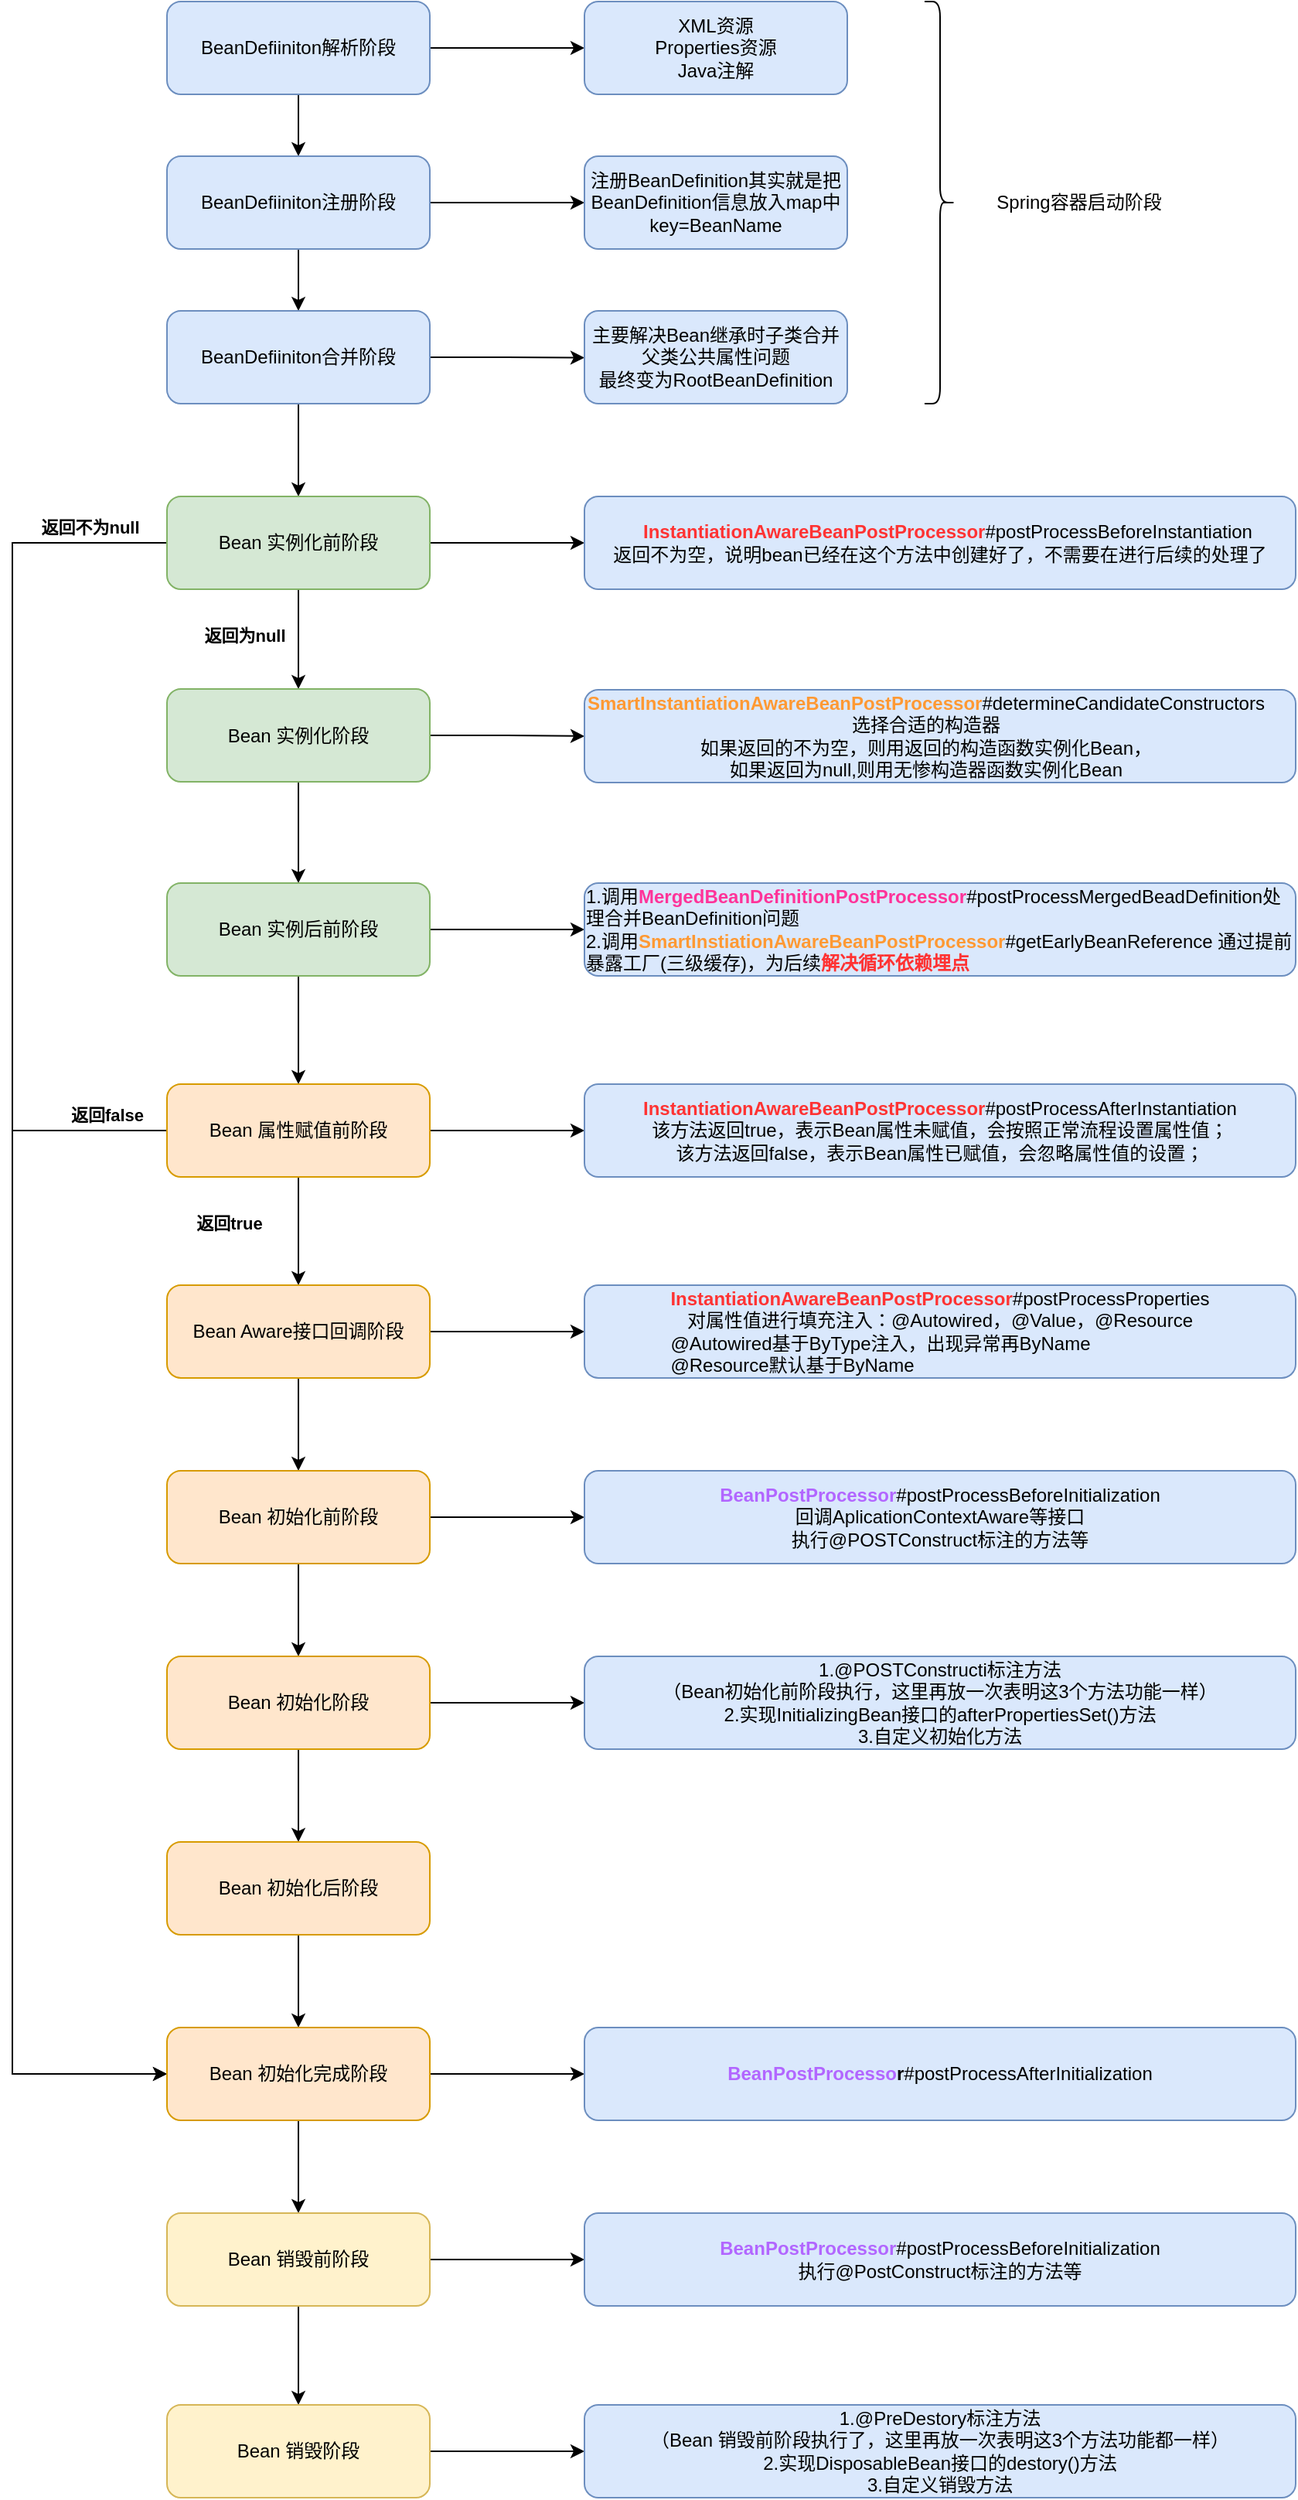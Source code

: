<mxfile version="20.8.23" type="github">
  <diagram id="OlfqImsbNMb45H6n4PX8" name="第 1 页">
    <mxGraphModel dx="1195" dy="637" grid="1" gridSize="10" guides="1" tooltips="1" connect="1" arrows="1" fold="1" page="1" pageScale="1" pageWidth="827" pageHeight="1169" math="0" shadow="0">
      <root>
        <mxCell id="0" />
        <mxCell id="1" parent="0" />
        <mxCell id="ik_k4gAjeatmCQZmZOk4-6" style="edgeStyle=orthogonalEdgeStyle;rounded=0;orthogonalLoop=1;jettySize=auto;html=1;exitX=0.5;exitY=1;exitDx=0;exitDy=0;entryX=0.5;entryY=0;entryDx=0;entryDy=0;" parent="1" source="ik_k4gAjeatmCQZmZOk4-1" target="ik_k4gAjeatmCQZmZOk4-4" edge="1">
          <mxGeometry relative="1" as="geometry" />
        </mxCell>
        <mxCell id="ik_k4gAjeatmCQZmZOk4-8" style="edgeStyle=orthogonalEdgeStyle;rounded=0;orthogonalLoop=1;jettySize=auto;html=1;exitX=1;exitY=0.5;exitDx=0;exitDy=0;entryX=0;entryY=0.5;entryDx=0;entryDy=0;" parent="1" source="ik_k4gAjeatmCQZmZOk4-1" target="ik_k4gAjeatmCQZmZOk4-7" edge="1">
          <mxGeometry relative="1" as="geometry" />
        </mxCell>
        <mxCell id="ik_k4gAjeatmCQZmZOk4-1" value="BeanDefiiniton解析阶段" style="rounded=1;whiteSpace=wrap;html=1;fontStyle=0;fillColor=#dae8fc;strokeColor=#6c8ebf;" parent="1" vertex="1">
          <mxGeometry x="150" y="140" width="170" height="60" as="geometry" />
        </mxCell>
        <mxCell id="ik_k4gAjeatmCQZmZOk4-10" style="edgeStyle=orthogonalEdgeStyle;rounded=0;orthogonalLoop=1;jettySize=auto;html=1;exitX=1;exitY=0.5;exitDx=0;exitDy=0;entryX=0;entryY=0.5;entryDx=0;entryDy=0;" parent="1" source="ik_k4gAjeatmCQZmZOk4-4" target="ik_k4gAjeatmCQZmZOk4-9" edge="1">
          <mxGeometry relative="1" as="geometry" />
        </mxCell>
        <mxCell id="ik_k4gAjeatmCQZmZOk4-12" style="edgeStyle=orthogonalEdgeStyle;rounded=0;orthogonalLoop=1;jettySize=auto;html=1;exitX=0.5;exitY=1;exitDx=0;exitDy=0;entryX=0.5;entryY=0;entryDx=0;entryDy=0;" parent="1" source="ik_k4gAjeatmCQZmZOk4-4" target="ik_k4gAjeatmCQZmZOk4-11" edge="1">
          <mxGeometry relative="1" as="geometry" />
        </mxCell>
        <mxCell id="ik_k4gAjeatmCQZmZOk4-4" value="BeanDefiiniton注册阶段" style="rounded=1;whiteSpace=wrap;html=1;fontStyle=0;fillColor=#dae8fc;strokeColor=#6c8ebf;" parent="1" vertex="1">
          <mxGeometry x="150" y="240" width="170" height="60" as="geometry" />
        </mxCell>
        <mxCell id="ik_k4gAjeatmCQZmZOk4-7" value="XML资源&lt;br&gt;Properties资源&lt;br&gt;Java注解" style="rounded=1;whiteSpace=wrap;html=1;fontStyle=0;fillColor=#dae8fc;strokeColor=#6c8ebf;" parent="1" vertex="1">
          <mxGeometry x="420" y="140" width="170" height="60" as="geometry" />
        </mxCell>
        <mxCell id="ik_k4gAjeatmCQZmZOk4-9" value="&lt;br&gt;注册BeanDefinition其实就是把 BeanDefinition信息放入map中&lt;br&gt;key=BeanName&lt;br style=&quot;border-color: var(--border-color);&quot;&gt;&lt;span style=&quot;border-color: var(--border-color); color: rgba(0, 0, 0, 0); font-family: monospace; font-size: 0px; text-align: start;&quot;&gt;%3CmxGraphModel%3E%3Croot%3E%3CmxCell%20id%3D%220%22%2F%3E%3CmxCell%20id%3D%221%22%20parent%3D%220%22%2F%3E%3CmxCell%20id%3D%222%22%20value%3D%22XML%E8%B5%84%E6%BA%90%26lt%3Bbr%26gt%3BProperties%E8%B5%84%E6%BA%90%26lt%3Bbr%26gt%3BJava%E6%B3%A8%E8%A7%A3%22%20style%3D%22rounded%3D1%3BwhiteSpace%3Dwrap%3Bhtml%3D1%3BfontStyle%3D0%22%20vertex%3D%221%22%20parent%3D%221%22%3E%3CmxGeometry%20x%3D%22420%22%20y%3D%22140%22%20width%3D%22170%22%20height%3D%2260%22%20as%3D%22geometry%22%2F%3E%3C%2FmxCell%3E%3C%2Froot%3E%3C%2FmxGraphModel%3E&lt;br style=&quot;border-color: var(--border-color);&quot;&gt;&lt;/span&gt;" style="rounded=1;whiteSpace=wrap;html=1;fontStyle=0;fillColor=#dae8fc;strokeColor=#6c8ebf;" parent="1" vertex="1">
          <mxGeometry x="420" y="240" width="170" height="60" as="geometry" />
        </mxCell>
        <mxCell id="ik_k4gAjeatmCQZmZOk4-13" style="edgeStyle=orthogonalEdgeStyle;rounded=0;orthogonalLoop=1;jettySize=auto;html=1;exitX=1;exitY=0.5;exitDx=0;exitDy=0;" parent="1" source="ik_k4gAjeatmCQZmZOk4-11" edge="1">
          <mxGeometry relative="1" as="geometry">
            <mxPoint x="420" y="370.286" as="targetPoint" />
          </mxGeometry>
        </mxCell>
        <mxCell id="ik_k4gAjeatmCQZmZOk4-18" style="edgeStyle=orthogonalEdgeStyle;rounded=0;orthogonalLoop=1;jettySize=auto;html=1;exitX=0.5;exitY=1;exitDx=0;exitDy=0;entryX=0.5;entryY=0;entryDx=0;entryDy=0;" parent="1" source="ik_k4gAjeatmCQZmZOk4-11" target="ik_k4gAjeatmCQZmZOk4-17" edge="1">
          <mxGeometry relative="1" as="geometry" />
        </mxCell>
        <mxCell id="ik_k4gAjeatmCQZmZOk4-11" value="BeanDefiiniton合并阶段" style="rounded=1;whiteSpace=wrap;html=1;fontStyle=0;fillColor=#dae8fc;strokeColor=#6c8ebf;" parent="1" vertex="1">
          <mxGeometry x="150" y="340" width="170" height="60" as="geometry" />
        </mxCell>
        <mxCell id="ik_k4gAjeatmCQZmZOk4-14" value="&lt;br&gt;主要解决Bean继承时子类合并父类公共属性问题&lt;br&gt;最终变为RootBeanDefinition&lt;br style=&quot;border-color: var(--border-color);&quot;&gt;&lt;span style=&quot;border-color: var(--border-color); color: rgba(0, 0, 0, 0); font-family: monospace; font-size: 0px; text-align: start;&quot;&gt;%3CmxGraphModel%3E%3Croot%3E%3CmxCell%20id%3D%220%22%2F%3E%3CmxCell%20id%3D%221%22%20parent%3D%220%22%2F%3E%3CmxCell%20id%3D%222%22%20value%3D%22XML%E8%B5%84%E6%BA%90%26lt%3Bbr%26gt%3BProperties%E8%B5%84%E6%BA%90%26lt%3Bbr%26gt%3BJava%E6%B3%A8%E8%A7%A3%22%20style%3D%22rounded%3D1%3BwhiteSpace%3Dwrap%3Bhtml%3D1%3BfontStyle%3D0%22%20vertex%3D%221%22%20parent%3D%221%22%3E%3CmxGeometry%20x%3D%22420%22%20y%3D%22140%22%20width%3D%22170%22%20height%3D%2260%22%20as%3D%22geometry%22%2F%3E%3C%2FmxCell%3E%3C%2Froot%3E%3C%2FmxGraphModel%3E&lt;br style=&quot;border-color: var(--border-color);&quot;&gt;&lt;/span&gt;" style="rounded=1;whiteSpace=wrap;html=1;fontStyle=0;fillColor=#dae8fc;strokeColor=#6c8ebf;" parent="1" vertex="1">
          <mxGeometry x="420" y="340" width="170" height="60" as="geometry" />
        </mxCell>
        <mxCell id="ik_k4gAjeatmCQZmZOk4-15" value="" style="shape=curlyBracket;whiteSpace=wrap;html=1;rounded=1;flipH=1;labelPosition=right;verticalLabelPosition=middle;align=left;verticalAlign=middle;" parent="1" vertex="1">
          <mxGeometry x="640" y="140" width="20" height="260" as="geometry" />
        </mxCell>
        <mxCell id="ik_k4gAjeatmCQZmZOk4-16" value="Spring容器启动阶段" style="text;html=1;strokeColor=none;fillColor=none;align=center;verticalAlign=middle;whiteSpace=wrap;rounded=0;" parent="1" vertex="1">
          <mxGeometry x="680" y="255" width="120" height="30" as="geometry" />
        </mxCell>
        <mxCell id="ik_k4gAjeatmCQZmZOk4-20" style="edgeStyle=orthogonalEdgeStyle;rounded=0;orthogonalLoop=1;jettySize=auto;html=1;exitX=1;exitY=0.5;exitDx=0;exitDy=0;entryX=0;entryY=0.5;entryDx=0;entryDy=0;" parent="1" source="ik_k4gAjeatmCQZmZOk4-17" target="ik_k4gAjeatmCQZmZOk4-19" edge="1">
          <mxGeometry relative="1" as="geometry" />
        </mxCell>
        <mxCell id="ik_k4gAjeatmCQZmZOk4-23" value="返回为null" style="edgeStyle=orthogonalEdgeStyle;rounded=0;orthogonalLoop=1;jettySize=auto;html=1;exitX=0.5;exitY=1;exitDx=0;exitDy=0;entryX=0.5;entryY=0;entryDx=0;entryDy=0;fontStyle=1" parent="1" source="ik_k4gAjeatmCQZmZOk4-17" target="ik_k4gAjeatmCQZmZOk4-22" edge="1">
          <mxGeometry x="-0.07" y="-35" relative="1" as="geometry">
            <mxPoint as="offset" />
          </mxGeometry>
        </mxCell>
        <mxCell id="ik_k4gAjeatmCQZmZOk4-71" style="edgeStyle=orthogonalEdgeStyle;rounded=0;orthogonalLoop=1;jettySize=auto;html=1;exitX=0;exitY=0.5;exitDx=0;exitDy=0;entryX=0;entryY=0.5;entryDx=0;entryDy=0;" parent="1" source="ik_k4gAjeatmCQZmZOk4-17" target="ik_k4gAjeatmCQZmZOk4-58" edge="1">
          <mxGeometry relative="1" as="geometry">
            <mxPoint x="70" y="770" as="targetPoint" />
            <Array as="points">
              <mxPoint x="50" y="490" />
              <mxPoint x="50" y="1480" />
            </Array>
          </mxGeometry>
        </mxCell>
        <mxCell id="ik_k4gAjeatmCQZmZOk4-74" value="返回不为null" style="edgeLabel;html=1;align=center;verticalAlign=middle;resizable=0;points=[];fontStyle=1" parent="ik_k4gAjeatmCQZmZOk4-71" vertex="1" connectable="0">
          <mxGeometry x="-0.896" y="-2" relative="1" as="geometry">
            <mxPoint x="12" y="-8" as="offset" />
          </mxGeometry>
        </mxCell>
        <mxCell id="ik_k4gAjeatmCQZmZOk4-17" value="Bean 实例化前阶段" style="rounded=1;whiteSpace=wrap;html=1;fontStyle=0;fillColor=#d5e8d4;strokeColor=#82b366;" parent="1" vertex="1">
          <mxGeometry x="150" y="460" width="170" height="60" as="geometry" />
        </mxCell>
        <mxCell id="ik_k4gAjeatmCQZmZOk4-19" value="&lt;div style=&quot;&quot;&gt;&amp;nbsp; &lt;font color=&quot;#b5739d&quot;&gt;&amp;nbsp;&lt;/font&gt;&lt;b style=&quot;&quot;&gt;&lt;font color=&quot;#ff3333&quot;&gt;InstantiationAwareBeanPostProcessor&lt;/font&gt;&lt;/b&gt;#postProcessBeforeInstantiation&lt;br&gt;返回不为空，说明bean已经在这个方法中创建好了，不需要在进行后续的处理了&lt;/div&gt;" style="rounded=1;whiteSpace=wrap;html=1;fontStyle=0;align=center;fillColor=#dae8fc;strokeColor=#6c8ebf;" parent="1" vertex="1">
          <mxGeometry x="420" y="460" width="460" height="60" as="geometry" />
        </mxCell>
        <mxCell id="ik_k4gAjeatmCQZmZOk4-25" style="edgeStyle=orthogonalEdgeStyle;rounded=0;orthogonalLoop=1;jettySize=auto;html=1;exitX=1;exitY=0.5;exitDx=0;exitDy=0;entryX=0;entryY=0.5;entryDx=0;entryDy=0;" parent="1" source="ik_k4gAjeatmCQZmZOk4-22" target="ik_k4gAjeatmCQZmZOk4-24" edge="1">
          <mxGeometry relative="1" as="geometry" />
        </mxCell>
        <mxCell id="ik_k4gAjeatmCQZmZOk4-27" style="edgeStyle=orthogonalEdgeStyle;rounded=0;orthogonalLoop=1;jettySize=auto;html=1;exitX=0.5;exitY=1;exitDx=0;exitDy=0;entryX=0.5;entryY=0;entryDx=0;entryDy=0;" parent="1" source="ik_k4gAjeatmCQZmZOk4-22" target="ik_k4gAjeatmCQZmZOk4-26" edge="1">
          <mxGeometry relative="1" as="geometry" />
        </mxCell>
        <mxCell id="ik_k4gAjeatmCQZmZOk4-22" value="Bean 实例化阶段" style="rounded=1;whiteSpace=wrap;html=1;fontStyle=0;fillColor=#d5e8d4;strokeColor=#82b366;" parent="1" vertex="1">
          <mxGeometry x="150" y="584.5" width="170" height="60" as="geometry" />
        </mxCell>
        <mxCell id="ik_k4gAjeatmCQZmZOk4-24" value="&lt;div style=&quot;&quot;&gt;&lt;font color=&quot;#ff9933&quot;&gt;&lt;b&gt;SmartInstantiationAwareBeanPostProcessor&lt;/b&gt;&lt;/font&gt;#determineCandidateConstructors&lt;br&gt;&lt;div style=&quot;text-align: center;&quot;&gt;&lt;span style=&quot;background-color: initial;&quot;&gt;选择合适的构造器&lt;br&gt;如果返回的不为空，则用返回的构造函数实例化Bean，&lt;br&gt;如果返回为null,则用无惨构造器函数实例化Bean&lt;/span&gt;&lt;/div&gt;&lt;/div&gt;" style="rounded=1;whiteSpace=wrap;html=1;fontStyle=0;align=left;fillColor=#dae8fc;strokeColor=#6c8ebf;" parent="1" vertex="1">
          <mxGeometry x="420" y="585" width="460" height="60" as="geometry" />
        </mxCell>
        <mxCell id="ik_k4gAjeatmCQZmZOk4-32" style="edgeStyle=orthogonalEdgeStyle;rounded=0;orthogonalLoop=1;jettySize=auto;html=1;exitX=1;exitY=0.5;exitDx=0;exitDy=0;" parent="1" source="ik_k4gAjeatmCQZmZOk4-26" target="ik_k4gAjeatmCQZmZOk4-30" edge="1">
          <mxGeometry relative="1" as="geometry" />
        </mxCell>
        <mxCell id="ik_k4gAjeatmCQZmZOk4-35" style="edgeStyle=orthogonalEdgeStyle;rounded=0;orthogonalLoop=1;jettySize=auto;html=1;exitX=0.5;exitY=1;exitDx=0;exitDy=0;entryX=0.5;entryY=0;entryDx=0;entryDy=0;" parent="1" source="ik_k4gAjeatmCQZmZOk4-26" target="ik_k4gAjeatmCQZmZOk4-34" edge="1">
          <mxGeometry relative="1" as="geometry" />
        </mxCell>
        <mxCell id="ik_k4gAjeatmCQZmZOk4-26" value="Bean 实例后前阶段" style="rounded=1;whiteSpace=wrap;html=1;fontStyle=0;fillColor=#d5e8d4;strokeColor=#82b366;" parent="1" vertex="1">
          <mxGeometry x="150" y="710" width="170" height="60" as="geometry" />
        </mxCell>
        <mxCell id="ik_k4gAjeatmCQZmZOk4-30" value="&lt;div style=&quot;&quot;&gt;&lt;div style=&quot;&quot;&gt;&lt;div style=&quot;text-align: left;&quot;&gt;&lt;span style=&quot;background-color: initial;&quot;&gt;1.调用&lt;font color=&quot;#ff3399&quot;&gt;&lt;b&gt;MergedBeanDefinitionPostProcessor&lt;/b&gt;&lt;/font&gt;#postProcessMergedBeadDefinition处理合并BeanDefinition问题&lt;/span&gt;&lt;/div&gt;&lt;div style=&quot;text-align: left;&quot;&gt;&lt;span style=&quot;background-color: initial;&quot;&gt;2.调用&lt;font color=&quot;#ff9933&quot;&gt;&lt;b&gt;SmartInstiationAwareBeanPostProcessor&lt;/b&gt;&lt;/font&gt;#getEarlyBeanReference 通过提前暴露工厂(三级缓存)，为后续&lt;b&gt;&lt;font color=&quot;#ff3333&quot;&gt;解决循环依赖埋点&lt;/font&gt;&lt;/b&gt;&lt;/span&gt;&lt;/div&gt;&lt;/div&gt;&lt;/div&gt;" style="rounded=1;whiteSpace=wrap;html=1;fontStyle=0;align=center;fillColor=#dae8fc;strokeColor=#6c8ebf;" parent="1" vertex="1">
          <mxGeometry x="420" y="710" width="460" height="60" as="geometry" />
        </mxCell>
        <mxCell id="ik_k4gAjeatmCQZmZOk4-37" style="edgeStyle=orthogonalEdgeStyle;rounded=0;orthogonalLoop=1;jettySize=auto;html=1;exitX=1;exitY=0.5;exitDx=0;exitDy=0;entryX=0;entryY=0.5;entryDx=0;entryDy=0;" parent="1" source="ik_k4gAjeatmCQZmZOk4-34" target="ik_k4gAjeatmCQZmZOk4-36" edge="1">
          <mxGeometry relative="1" as="geometry" />
        </mxCell>
        <mxCell id="ik_k4gAjeatmCQZmZOk4-41" value="返回true" style="edgeStyle=orthogonalEdgeStyle;rounded=0;orthogonalLoop=1;jettySize=auto;html=1;exitX=0.5;exitY=1;exitDx=0;exitDy=0;entryX=0.5;entryY=0;entryDx=0;entryDy=0;fontStyle=1" parent="1" source="ik_k4gAjeatmCQZmZOk4-34" target="ik_k4gAjeatmCQZmZOk4-38" edge="1">
          <mxGeometry x="-0.143" y="-45" relative="1" as="geometry">
            <mxPoint as="offset" />
          </mxGeometry>
        </mxCell>
        <mxCell id="ik_k4gAjeatmCQZmZOk4-72" style="edgeStyle=orthogonalEdgeStyle;rounded=0;orthogonalLoop=1;jettySize=auto;html=1;exitX=0;exitY=0.5;exitDx=0;exitDy=0;entryX=0;entryY=0.5;entryDx=0;entryDy=0;" parent="1" source="ik_k4gAjeatmCQZmZOk4-34" target="ik_k4gAjeatmCQZmZOk4-58" edge="1">
          <mxGeometry relative="1" as="geometry">
            <Array as="points">
              <mxPoint x="50" y="870" />
              <mxPoint x="50" y="1480" />
            </Array>
          </mxGeometry>
        </mxCell>
        <mxCell id="ik_k4gAjeatmCQZmZOk4-73" value="返回false" style="edgeLabel;html=1;align=center;verticalAlign=middle;resizable=0;points=[];fontStyle=1" parent="ik_k4gAjeatmCQZmZOk4-72" vertex="1" connectable="0">
          <mxGeometry x="-0.848" y="-3" relative="1" as="geometry">
            <mxPoint x="22" y="-7" as="offset" />
          </mxGeometry>
        </mxCell>
        <mxCell id="ik_k4gAjeatmCQZmZOk4-34" value="Bean 属性赋值前阶段" style="rounded=1;whiteSpace=wrap;html=1;fontStyle=0;fillColor=#ffe6cc;strokeColor=#d79b00;" parent="1" vertex="1">
          <mxGeometry x="150" y="840" width="170" height="60" as="geometry" />
        </mxCell>
        <mxCell id="ik_k4gAjeatmCQZmZOk4-36" value="&lt;div style=&quot;&quot;&gt;&lt;div style=&quot;&quot;&gt;&lt;b style=&quot;&quot;&gt;&lt;font color=&quot;#ff3333&quot;&gt;InstantiationAwareBeanPostProcessor&lt;/font&gt;&lt;/b&gt;#postProcessAfterInstantiation&lt;br&gt;该方法返回true，表示Bean属性未赋值，会按照正常流程设置属性值；&lt;br&gt;该方法返回false，&lt;span style=&quot;background-color: initial;&quot;&gt;表示Bean属性已赋值，&lt;/span&gt;&lt;span style=&quot;background-color: initial;&quot;&gt;会忽略属性值的设置；&lt;/span&gt;&lt;/div&gt;&lt;/div&gt;" style="rounded=1;whiteSpace=wrap;html=1;fontStyle=0;align=center;fillColor=#dae8fc;strokeColor=#6c8ebf;" parent="1" vertex="1">
          <mxGeometry x="420" y="840" width="460" height="60" as="geometry" />
        </mxCell>
        <mxCell id="ik_k4gAjeatmCQZmZOk4-40" style="edgeStyle=orthogonalEdgeStyle;rounded=0;orthogonalLoop=1;jettySize=auto;html=1;exitX=1;exitY=0.5;exitDx=0;exitDy=0;entryX=0;entryY=0.5;entryDx=0;entryDy=0;" parent="1" source="ik_k4gAjeatmCQZmZOk4-38" target="ik_k4gAjeatmCQZmZOk4-39" edge="1">
          <mxGeometry relative="1" as="geometry" />
        </mxCell>
        <mxCell id="ik_k4gAjeatmCQZmZOk4-45" style="edgeStyle=orthogonalEdgeStyle;rounded=0;orthogonalLoop=1;jettySize=auto;html=1;exitX=0.5;exitY=1;exitDx=0;exitDy=0;" parent="1" source="ik_k4gAjeatmCQZmZOk4-38" target="ik_k4gAjeatmCQZmZOk4-43" edge="1">
          <mxGeometry relative="1" as="geometry" />
        </mxCell>
        <mxCell id="ik_k4gAjeatmCQZmZOk4-38" value="Bean Aware接口回调阶段" style="rounded=1;whiteSpace=wrap;html=1;fontStyle=0;fillColor=#ffe6cc;strokeColor=#d79b00;" parent="1" vertex="1">
          <mxGeometry x="150" y="970" width="170" height="60" as="geometry" />
        </mxCell>
        <mxCell id="ik_k4gAjeatmCQZmZOk4-39" value="&lt;div style=&quot;&quot;&gt;&lt;div style=&quot;&quot;&gt;&lt;b style=&quot;&quot;&gt;&lt;font color=&quot;#ff3333&quot;&gt;InstantiationAwareBeanPostProcessor&lt;/font&gt;&lt;/b&gt;#postProcessProperties&lt;br&gt;对属性值进行填充注入：@Autowired，@Value，@Resource&lt;br&gt;&lt;/div&gt;&lt;div style=&quot;text-align: left;&quot;&gt;@Autowired基于ByType注入，出现异常再ByName&lt;/div&gt;&lt;div style=&quot;text-align: left;&quot;&gt;@Resource默认基于ByName&lt;/div&gt;&lt;/div&gt;" style="rounded=1;whiteSpace=wrap;html=1;fontStyle=0;align=center;fillColor=#dae8fc;strokeColor=#6c8ebf;" parent="1" vertex="1">
          <mxGeometry x="420" y="970" width="460" height="60" as="geometry" />
        </mxCell>
        <mxCell id="ik_k4gAjeatmCQZmZOk4-47" style="edgeStyle=orthogonalEdgeStyle;rounded=0;orthogonalLoop=1;jettySize=auto;html=1;exitX=1;exitY=0.5;exitDx=0;exitDy=0;entryX=0;entryY=0.5;entryDx=0;entryDy=0;" parent="1" source="ik_k4gAjeatmCQZmZOk4-43" target="ik_k4gAjeatmCQZmZOk4-46" edge="1">
          <mxGeometry relative="1" as="geometry" />
        </mxCell>
        <mxCell id="ik_k4gAjeatmCQZmZOk4-51" style="edgeStyle=orthogonalEdgeStyle;rounded=0;orthogonalLoop=1;jettySize=auto;html=1;exitX=0.5;exitY=1;exitDx=0;exitDy=0;entryX=0.5;entryY=0;entryDx=0;entryDy=0;" parent="1" source="ik_k4gAjeatmCQZmZOk4-43" target="ik_k4gAjeatmCQZmZOk4-48" edge="1">
          <mxGeometry relative="1" as="geometry" />
        </mxCell>
        <mxCell id="ik_k4gAjeatmCQZmZOk4-43" value="Bean 初始化前阶段" style="rounded=1;whiteSpace=wrap;html=1;fontStyle=0;fillColor=#ffe6cc;strokeColor=#d79b00;" parent="1" vertex="1">
          <mxGeometry x="150" y="1090" width="170" height="60" as="geometry" />
        </mxCell>
        <mxCell id="ik_k4gAjeatmCQZmZOk4-46" value="&lt;div style=&quot;&quot;&gt;&lt;div style=&quot;&quot;&gt;&lt;font color=&quot;#b266ff&quot;&gt;&lt;b&gt;BeanPostProcessor&lt;/b&gt;&lt;/font&gt;#postProcessBeforeInitialization&lt;br&gt;回调AplicationContextAware等接口&lt;br&gt;执行@POSTConstruct标注的方法等&lt;/div&gt;&lt;/div&gt;" style="rounded=1;whiteSpace=wrap;html=1;fontStyle=0;align=center;fillColor=#dae8fc;strokeColor=#6c8ebf;" parent="1" vertex="1">
          <mxGeometry x="420" y="1090" width="460" height="60" as="geometry" />
        </mxCell>
        <mxCell id="ik_k4gAjeatmCQZmZOk4-50" style="edgeStyle=orthogonalEdgeStyle;rounded=0;orthogonalLoop=1;jettySize=auto;html=1;exitX=1;exitY=0.5;exitDx=0;exitDy=0;entryX=0;entryY=0.5;entryDx=0;entryDy=0;" parent="1" source="ik_k4gAjeatmCQZmZOk4-48" target="ik_k4gAjeatmCQZmZOk4-49" edge="1">
          <mxGeometry relative="1" as="geometry" />
        </mxCell>
        <mxCell id="ik_k4gAjeatmCQZmZOk4-54" style="edgeStyle=orthogonalEdgeStyle;rounded=0;orthogonalLoop=1;jettySize=auto;html=1;exitX=0.5;exitY=1;exitDx=0;exitDy=0;" parent="1" source="ik_k4gAjeatmCQZmZOk4-48" target="ik_k4gAjeatmCQZmZOk4-52" edge="1">
          <mxGeometry relative="1" as="geometry" />
        </mxCell>
        <mxCell id="ik_k4gAjeatmCQZmZOk4-48" value="Bean 初始化阶段" style="rounded=1;whiteSpace=wrap;html=1;fontStyle=0;fillColor=#ffe6cc;strokeColor=#d79b00;" parent="1" vertex="1">
          <mxGeometry x="150" y="1210" width="170" height="60" as="geometry" />
        </mxCell>
        <mxCell id="ik_k4gAjeatmCQZmZOk4-49" value="&lt;div style=&quot;&quot;&gt;&lt;div style=&quot;&quot;&gt;1.@POSTConstructi标注方法&lt;br&gt;（Bean初始化前阶段执行，这里再放一次表明这3个方法功能一样）&lt;br&gt;2.实现InitializingBean接口的afterPropertiesSet()方法&lt;br&gt;3.自定义初始化方法&lt;/div&gt;&lt;/div&gt;" style="rounded=1;whiteSpace=wrap;html=1;fontStyle=0;align=center;fillColor=#dae8fc;strokeColor=#6c8ebf;" parent="1" vertex="1">
          <mxGeometry x="420" y="1210" width="460" height="60" as="geometry" />
        </mxCell>
        <mxCell id="ik_k4gAjeatmCQZmZOk4-60" style="edgeStyle=orthogonalEdgeStyle;rounded=0;orthogonalLoop=1;jettySize=auto;html=1;exitX=0.5;exitY=1;exitDx=0;exitDy=0;" parent="1" source="ik_k4gAjeatmCQZmZOk4-52" target="ik_k4gAjeatmCQZmZOk4-58" edge="1">
          <mxGeometry relative="1" as="geometry" />
        </mxCell>
        <mxCell id="ik_k4gAjeatmCQZmZOk4-52" value="Bean 初始化后阶段" style="rounded=1;whiteSpace=wrap;html=1;fontStyle=0;fillColor=#ffe6cc;strokeColor=#d79b00;" parent="1" vertex="1">
          <mxGeometry x="150" y="1330" width="170" height="60" as="geometry" />
        </mxCell>
        <mxCell id="ik_k4gAjeatmCQZmZOk4-62" style="edgeStyle=orthogonalEdgeStyle;rounded=0;orthogonalLoop=1;jettySize=auto;html=1;exitX=1;exitY=0.5;exitDx=0;exitDy=0;entryX=0;entryY=0.5;entryDx=0;entryDy=0;" parent="1" source="ik_k4gAjeatmCQZmZOk4-58" target="ik_k4gAjeatmCQZmZOk4-61" edge="1">
          <mxGeometry relative="1" as="geometry" />
        </mxCell>
        <mxCell id="ik_k4gAjeatmCQZmZOk4-64" style="edgeStyle=orthogonalEdgeStyle;rounded=0;orthogonalLoop=1;jettySize=auto;html=1;exitX=0.5;exitY=1;exitDx=0;exitDy=0;entryX=0.5;entryY=0;entryDx=0;entryDy=0;" parent="1" source="ik_k4gAjeatmCQZmZOk4-58" target="ik_k4gAjeatmCQZmZOk4-63" edge="1">
          <mxGeometry relative="1" as="geometry" />
        </mxCell>
        <mxCell id="ik_k4gAjeatmCQZmZOk4-58" value="Bean 初始化完成阶段" style="rounded=1;whiteSpace=wrap;html=1;fontStyle=0;fillColor=#ffe6cc;strokeColor=#d79b00;" parent="1" vertex="1">
          <mxGeometry x="150" y="1450" width="170" height="60" as="geometry" />
        </mxCell>
        <mxCell id="ik_k4gAjeatmCQZmZOk4-61" value="&lt;div style=&quot;&quot;&gt;&lt;div style=&quot;&quot;&gt;&lt;b&gt;&lt;font color=&quot;#b266ff&quot;&gt;BeanPostProcesso&lt;/font&gt;r&lt;/b&gt;#postProcessAfterInitialization&lt;/div&gt;&lt;/div&gt;" style="rounded=1;whiteSpace=wrap;html=1;fontStyle=0;align=center;fillColor=#dae8fc;strokeColor=#6c8ebf;" parent="1" vertex="1">
          <mxGeometry x="420" y="1450" width="460" height="60" as="geometry" />
        </mxCell>
        <mxCell id="ik_k4gAjeatmCQZmZOk4-66" style="edgeStyle=orthogonalEdgeStyle;rounded=0;orthogonalLoop=1;jettySize=auto;html=1;exitX=1;exitY=0.5;exitDx=0;exitDy=0;entryX=0;entryY=0.5;entryDx=0;entryDy=0;" parent="1" source="ik_k4gAjeatmCQZmZOk4-63" target="ik_k4gAjeatmCQZmZOk4-65" edge="1">
          <mxGeometry relative="1" as="geometry" />
        </mxCell>
        <mxCell id="ik_k4gAjeatmCQZmZOk4-68" style="edgeStyle=orthogonalEdgeStyle;rounded=0;orthogonalLoop=1;jettySize=auto;html=1;exitX=0.5;exitY=1;exitDx=0;exitDy=0;" parent="1" source="ik_k4gAjeatmCQZmZOk4-63" target="ik_k4gAjeatmCQZmZOk4-67" edge="1">
          <mxGeometry relative="1" as="geometry" />
        </mxCell>
        <mxCell id="ik_k4gAjeatmCQZmZOk4-63" value="Bean 销毁前阶段" style="rounded=1;whiteSpace=wrap;html=1;fontStyle=0;fillColor=#fff2cc;strokeColor=#d6b656;" parent="1" vertex="1">
          <mxGeometry x="150" y="1570" width="170" height="60" as="geometry" />
        </mxCell>
        <mxCell id="ik_k4gAjeatmCQZmZOk4-65" value="&lt;div style=&quot;&quot;&gt;&lt;div style=&quot;&quot;&gt;&lt;font color=&quot;#b266ff&quot;&gt;&lt;b&gt;BeanPostProcessor&lt;/b&gt;&lt;/font&gt;#postProcessBeforeInitialization&lt;br&gt;执行@PostConstruct标注的方法等&lt;/div&gt;&lt;/div&gt;" style="rounded=1;whiteSpace=wrap;html=1;fontStyle=0;align=center;fillColor=#dae8fc;strokeColor=#6c8ebf;" parent="1" vertex="1">
          <mxGeometry x="420" y="1570" width="460" height="60" as="geometry" />
        </mxCell>
        <mxCell id="ik_k4gAjeatmCQZmZOk4-70" style="edgeStyle=orthogonalEdgeStyle;rounded=0;orthogonalLoop=1;jettySize=auto;html=1;exitX=1;exitY=0.5;exitDx=0;exitDy=0;entryX=0;entryY=0.5;entryDx=0;entryDy=0;" parent="1" source="ik_k4gAjeatmCQZmZOk4-67" target="ik_k4gAjeatmCQZmZOk4-69" edge="1">
          <mxGeometry relative="1" as="geometry" />
        </mxCell>
        <mxCell id="ik_k4gAjeatmCQZmZOk4-67" value="Bean 销毁阶段" style="rounded=1;whiteSpace=wrap;html=1;fontStyle=0;fillColor=#fff2cc;strokeColor=#d6b656;" parent="1" vertex="1">
          <mxGeometry x="150" y="1694" width="170" height="60" as="geometry" />
        </mxCell>
        <mxCell id="ik_k4gAjeatmCQZmZOk4-69" value="&lt;div style=&quot;&quot;&gt;&lt;div style=&quot;&quot;&gt;1.@PreDestory标注方法&lt;br&gt;（Bean 销毁前阶段执行了，这里再放一次表明这3个方法功能都一样）&lt;br&gt;2.实现DisposableBean接口的destory()方法&lt;br&gt;3.自定义销毁方法&lt;/div&gt;&lt;/div&gt;" style="rounded=1;whiteSpace=wrap;html=1;fontStyle=0;align=center;fillColor=#dae8fc;strokeColor=#6c8ebf;" parent="1" vertex="1">
          <mxGeometry x="420" y="1694" width="460" height="60" as="geometry" />
        </mxCell>
      </root>
    </mxGraphModel>
  </diagram>
</mxfile>
